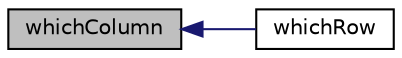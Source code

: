 digraph "whichColumn"
{
  bgcolor="transparent";
  edge [fontname="Helvetica",fontsize="10",labelfontname="Helvetica",labelfontsize="10"];
  node [fontname="Helvetica",fontsize="10",shape=record];
  rankdir="LR";
  Node1 [label="whichColumn",height=0.2,width=0.4,color="black", fillcolor="grey75", style="filled", fontcolor="black"];
  Node1 -> Node2 [dir="back",color="midnightblue",fontsize="10",style="solid",fontname="Helvetica"];
  Node2 [label="whichRow",height=0.2,width=0.4,color="black",URL="$a00320.html#a212083c5df08eb0ac497f921463b9b8b",tooltip="Get row for index into m. "];
}
